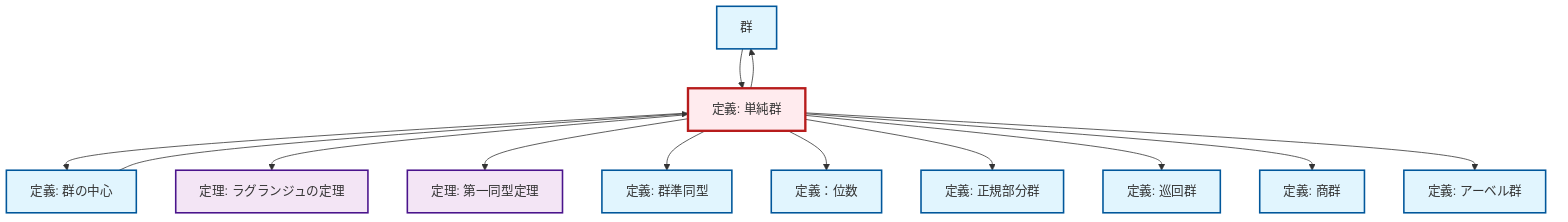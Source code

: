 graph TD
    classDef definition fill:#e1f5fe,stroke:#01579b,stroke-width:2px
    classDef theorem fill:#f3e5f5,stroke:#4a148c,stroke-width:2px
    classDef axiom fill:#fff3e0,stroke:#e65100,stroke-width:2px
    classDef example fill:#e8f5e9,stroke:#1b5e20,stroke-width:2px
    classDef current fill:#ffebee,stroke:#b71c1c,stroke-width:3px
    def-order["定義：位数"]:::definition
    def-homomorphism["定義: 群準同型"]:::definition
    def-group["群"]:::definition
    def-quotient-group["定義: 商群"]:::definition
    thm-first-isomorphism["定理: 第一同型定理"]:::theorem
    thm-lagrange["定理: ラグランジュの定理"]:::theorem
    def-center-of-group["定義: 群の中心"]:::definition
    def-simple-group["定義: 単純群"]:::definition
    def-abelian-group["定義: アーベル群"]:::definition
    def-cyclic-group["定義: 巡回群"]:::definition
    def-normal-subgroup["定義: 正規部分群"]:::definition
    def-simple-group --> def-center-of-group
    def-simple-group --> thm-lagrange
    def-group --> def-simple-group
    def-simple-group --> thm-first-isomorphism
    def-simple-group --> def-homomorphism
    def-simple-group --> def-order
    def-simple-group --> def-normal-subgroup
    def-simple-group --> def-cyclic-group
    def-simple-group --> def-quotient-group
    def-center-of-group --> def-simple-group
    def-simple-group --> def-abelian-group
    def-simple-group --> def-group
    class def-simple-group current